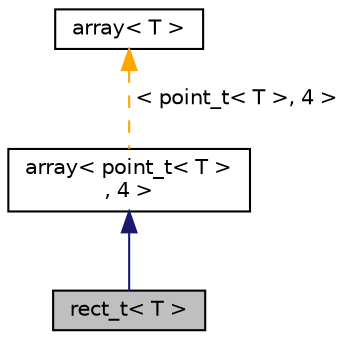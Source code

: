 digraph "rect_t&lt; T &gt;"
{
 // LATEX_PDF_SIZE
  edge [fontname="Helvetica",fontsize="10",labelfontname="Helvetica",labelfontsize="10"];
  node [fontname="Helvetica",fontsize="10",shape=record];
  Node1 [label="rect_t\< T \>",height=0.2,width=0.4,color="black", fillcolor="grey75", style="filled", fontcolor="black",tooltip="Rectangle."];
  Node2 -> Node1 [dir="back",color="midnightblue",fontsize="10",style="solid",fontname="Helvetica"];
  Node2 [label="array\< point_t\< T \>\l, 4 \>",height=0.2,width=0.4,color="black", fillcolor="white", style="filled",tooltip=" "];
  Node3 -> Node2 [dir="back",color="orange",fontsize="10",style="dashed",label=" \< point_t\< T \>, 4 \>" ,fontname="Helvetica"];
  Node3 [label="array\< T \>",height=0.2,width=0.4,color="black", fillcolor="white", style="filled",tooltip=" "];
}
